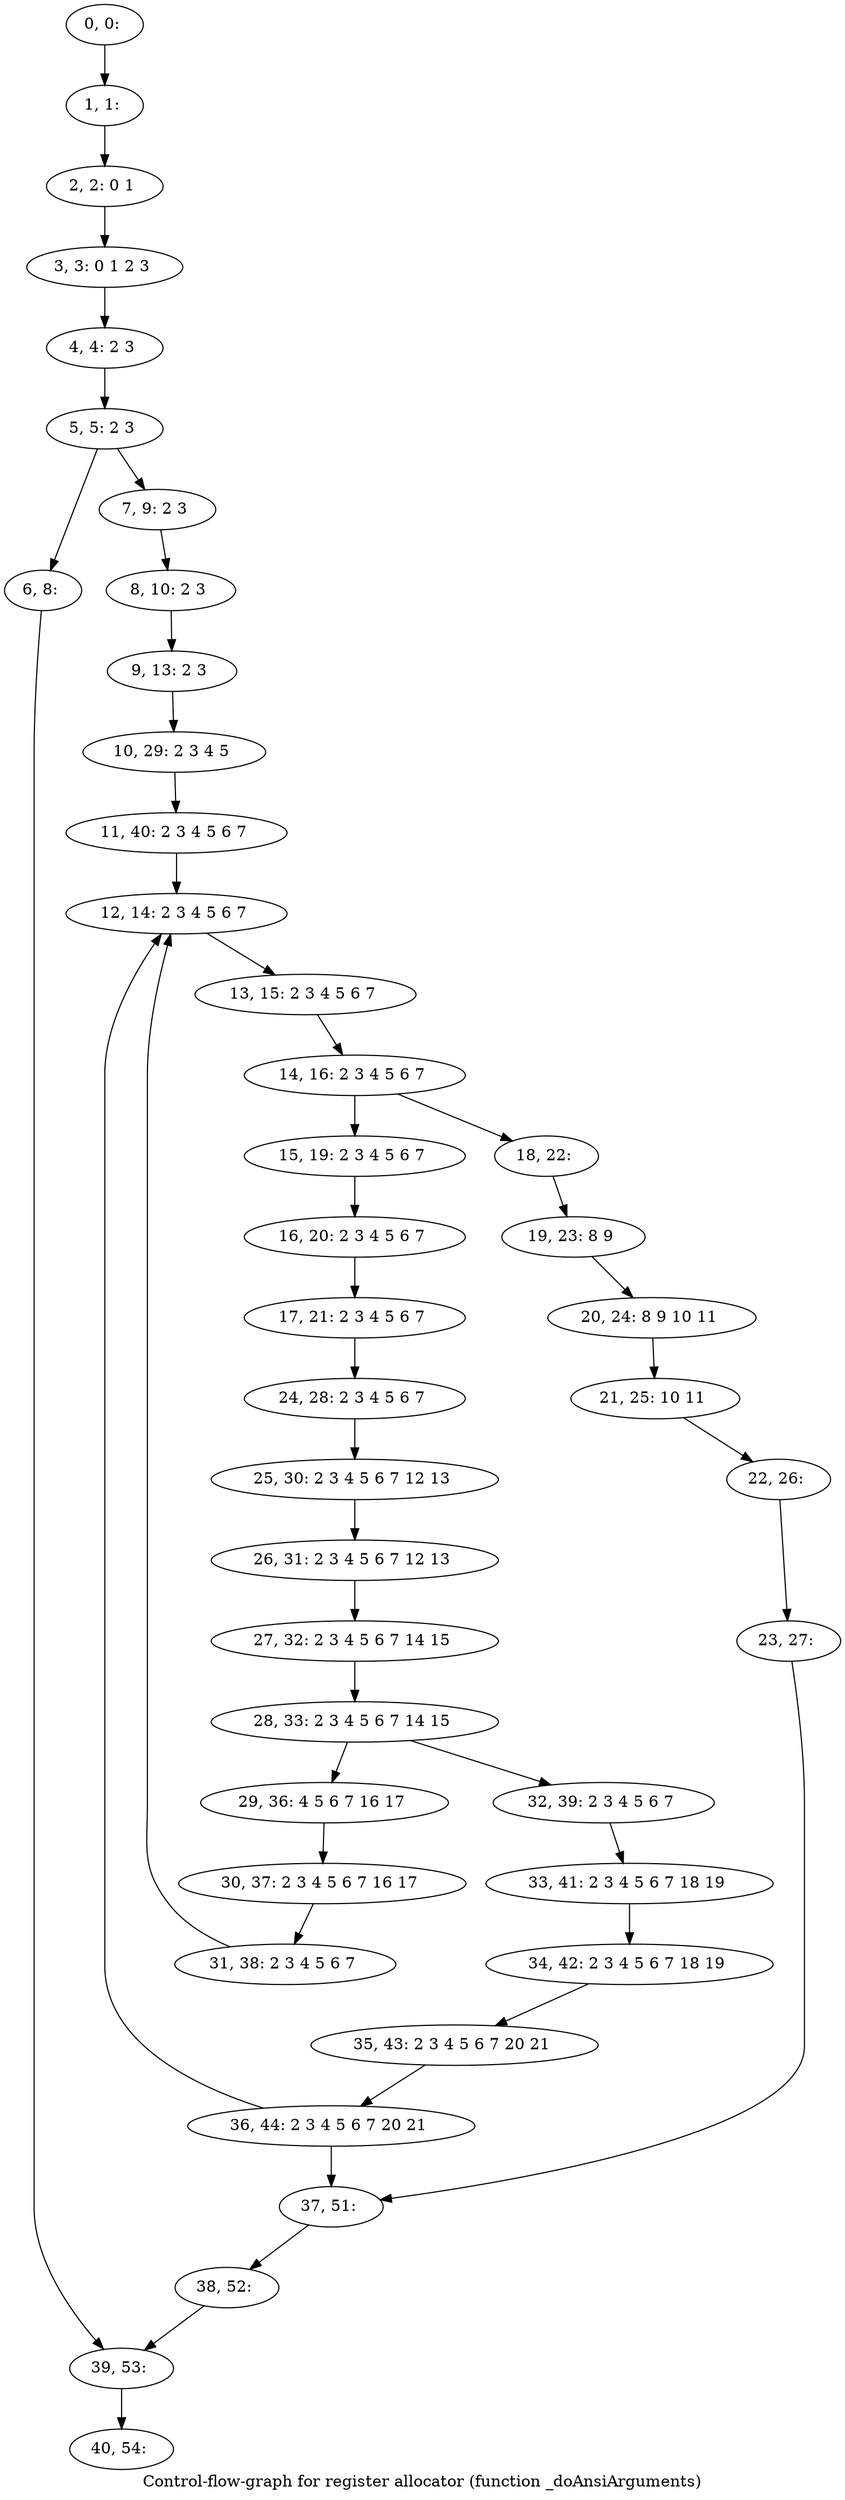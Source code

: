 digraph G {
graph [label="Control-flow-graph for register allocator (function _doAnsiArguments)"]
0[label="0, 0: "];
1[label="1, 1: "];
2[label="2, 2: 0 1 "];
3[label="3, 3: 0 1 2 3 "];
4[label="4, 4: 2 3 "];
5[label="5, 5: 2 3 "];
6[label="6, 8: "];
7[label="7, 9: 2 3 "];
8[label="8, 10: 2 3 "];
9[label="9, 13: 2 3 "];
10[label="10, 29: 2 3 4 5 "];
11[label="11, 40: 2 3 4 5 6 7 "];
12[label="12, 14: 2 3 4 5 6 7 "];
13[label="13, 15: 2 3 4 5 6 7 "];
14[label="14, 16: 2 3 4 5 6 7 "];
15[label="15, 19: 2 3 4 5 6 7 "];
16[label="16, 20: 2 3 4 5 6 7 "];
17[label="17, 21: 2 3 4 5 6 7 "];
18[label="18, 22: "];
19[label="19, 23: 8 9 "];
20[label="20, 24: 8 9 10 11 "];
21[label="21, 25: 10 11 "];
22[label="22, 26: "];
23[label="23, 27: "];
24[label="24, 28: 2 3 4 5 6 7 "];
25[label="25, 30: 2 3 4 5 6 7 12 13 "];
26[label="26, 31: 2 3 4 5 6 7 12 13 "];
27[label="27, 32: 2 3 4 5 6 7 14 15 "];
28[label="28, 33: 2 3 4 5 6 7 14 15 "];
29[label="29, 36: 4 5 6 7 16 17 "];
30[label="30, 37: 2 3 4 5 6 7 16 17 "];
31[label="31, 38: 2 3 4 5 6 7 "];
32[label="32, 39: 2 3 4 5 6 7 "];
33[label="33, 41: 2 3 4 5 6 7 18 19 "];
34[label="34, 42: 2 3 4 5 6 7 18 19 "];
35[label="35, 43: 2 3 4 5 6 7 20 21 "];
36[label="36, 44: 2 3 4 5 6 7 20 21 "];
37[label="37, 51: "];
38[label="38, 52: "];
39[label="39, 53: "];
40[label="40, 54: "];
0->1 ;
1->2 ;
2->3 ;
3->4 ;
4->5 ;
5->6 ;
5->7 ;
6->39 ;
7->8 ;
8->9 ;
9->10 ;
10->11 ;
11->12 ;
12->13 ;
13->14 ;
14->15 ;
14->18 ;
15->16 ;
16->17 ;
17->24 ;
18->19 ;
19->20 ;
20->21 ;
21->22 ;
22->23 ;
23->37 ;
24->25 ;
25->26 ;
26->27 ;
27->28 ;
28->29 ;
28->32 ;
29->30 ;
30->31 ;
31->12 ;
32->33 ;
33->34 ;
34->35 ;
35->36 ;
36->37 ;
36->12 ;
37->38 ;
38->39 ;
39->40 ;
}
